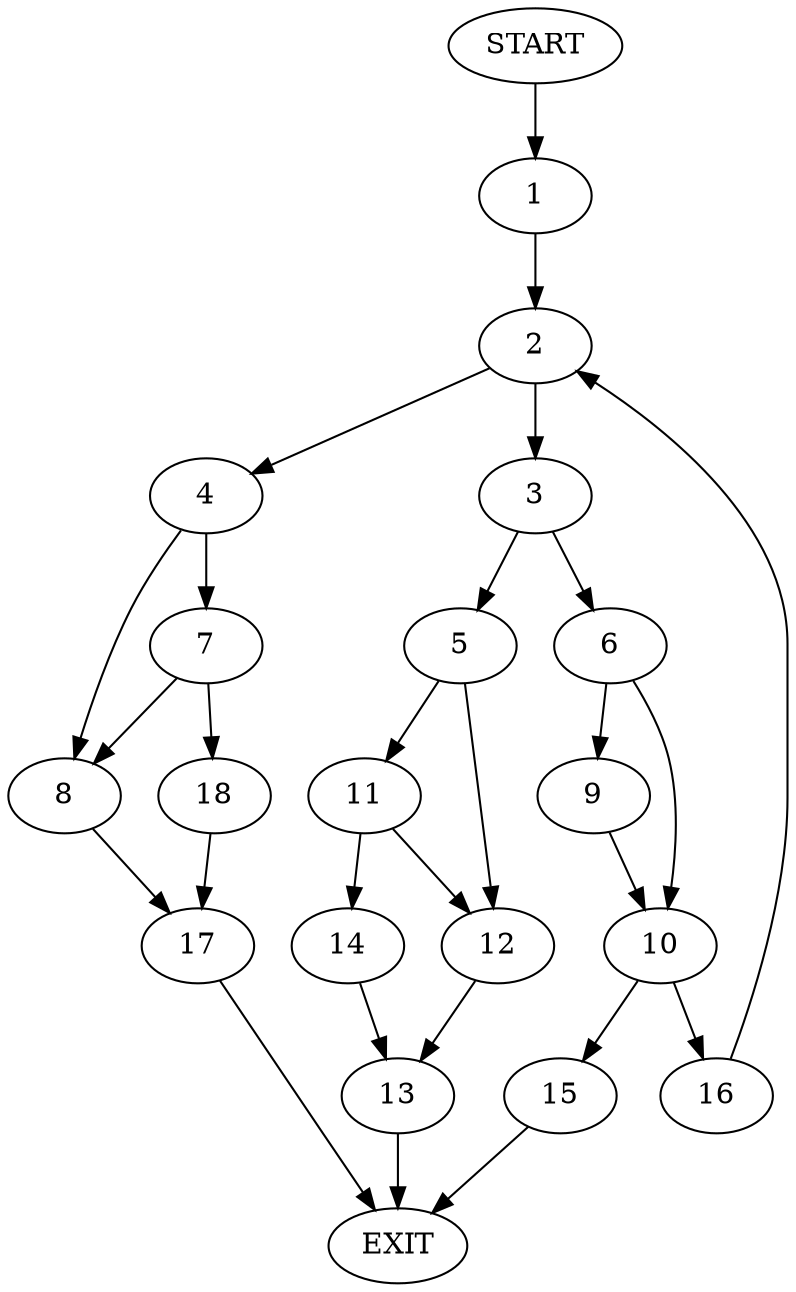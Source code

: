 digraph {
0 [label="START"]
19 [label="EXIT"]
0 -> 1
1 -> 2
2 -> 3
2 -> 4
3 -> 5
3 -> 6
4 -> 7
4 -> 8
6 -> 9
6 -> 10
5 -> 11
5 -> 12
12 -> 13
11 -> 14
11 -> 12
14 -> 13
13 -> 19
10 -> 15
10 -> 16
9 -> 10
15 -> 19
16 -> 2
8 -> 17
7 -> 18
7 -> 8
18 -> 17
17 -> 19
}
